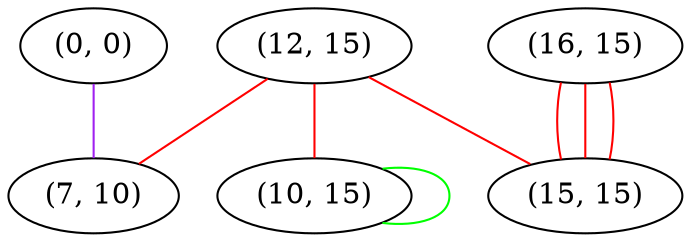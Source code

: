 graph "" {
"(12, 15)";
"(0, 0)";
"(16, 15)";
"(10, 15)";
"(7, 10)";
"(15, 15)";
"(12, 15)" -- "(10, 15)"  [color=red, key=0, weight=1];
"(12, 15)" -- "(15, 15)"  [color=red, key=0, weight=1];
"(12, 15)" -- "(7, 10)"  [color=red, key=0, weight=1];
"(0, 0)" -- "(7, 10)"  [color=purple, key=0, weight=4];
"(16, 15)" -- "(15, 15)"  [color=red, key=0, weight=1];
"(16, 15)" -- "(15, 15)"  [color=red, key=1, weight=1];
"(16, 15)" -- "(15, 15)"  [color=red, key=2, weight=1];
"(10, 15)" -- "(10, 15)"  [color=green, key=0, weight=2];
}
